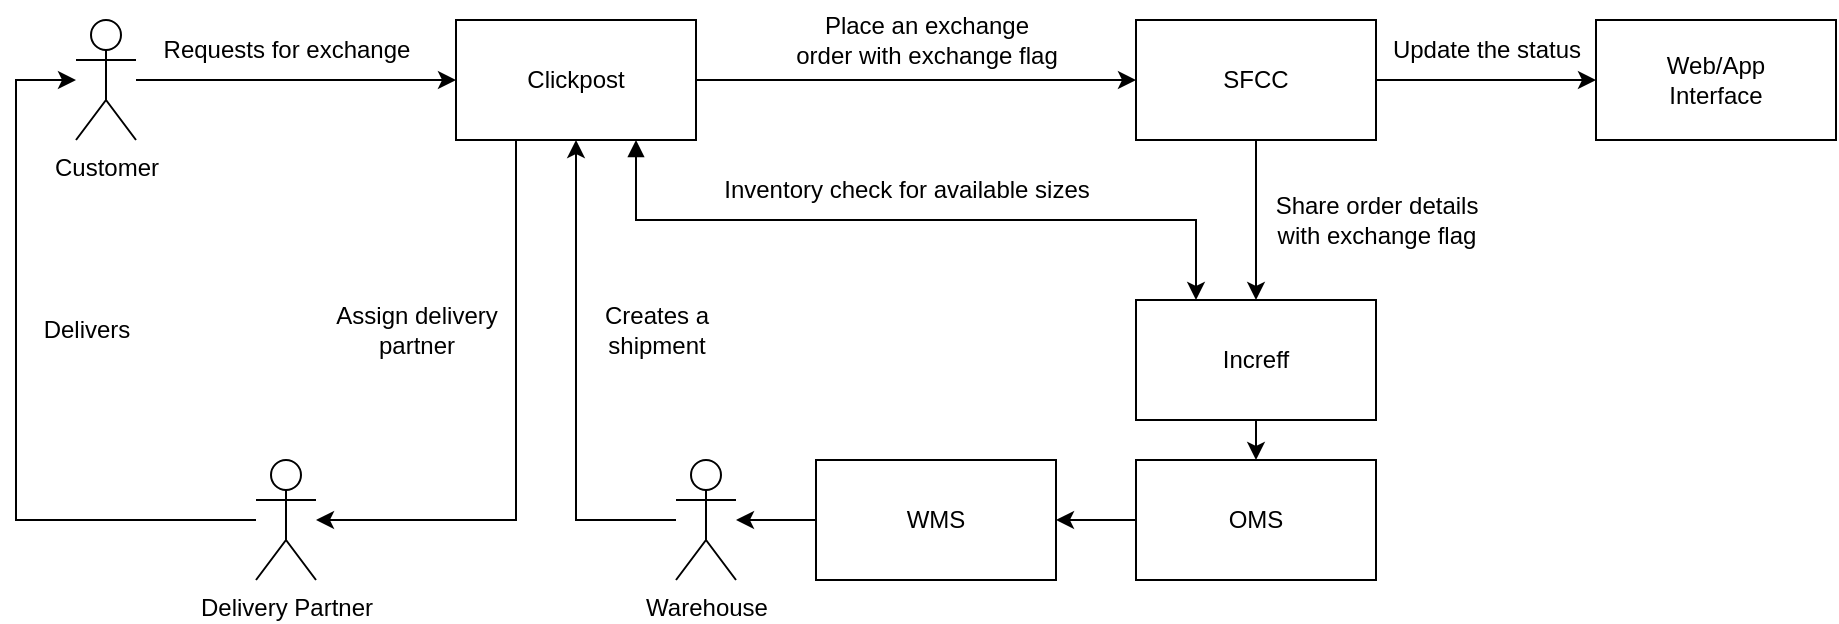 <mxfile version="21.7.5" type="github">
  <diagram id="C5RBs43oDa-KdzZeNtuy" name="Page-1">
    <mxGraphModel dx="993" dy="589" grid="1" gridSize="10" guides="1" tooltips="1" connect="1" arrows="1" fold="1" page="1" pageScale="1" pageWidth="827" pageHeight="1169" math="0" shadow="0">
      <root>
        <mxCell id="WIyWlLk6GJQsqaUBKTNV-0" />
        <mxCell id="WIyWlLk6GJQsqaUBKTNV-1" parent="WIyWlLk6GJQsqaUBKTNV-0" />
        <mxCell id="C4yKu6d96TQ9oOMbCk4U-14" style="edgeStyle=orthogonalEdgeStyle;rounded=0;orthogonalLoop=1;jettySize=auto;html=1;exitX=0.5;exitY=1;exitDx=0;exitDy=0;" edge="1" parent="WIyWlLk6GJQsqaUBKTNV-1" source="C4yKu6d96TQ9oOMbCk4U-0" target="C4yKu6d96TQ9oOMbCk4U-2">
          <mxGeometry relative="1" as="geometry" />
        </mxCell>
        <mxCell id="C4yKu6d96TQ9oOMbCk4U-38" style="edgeStyle=orthogonalEdgeStyle;rounded=0;orthogonalLoop=1;jettySize=auto;html=1;exitX=1;exitY=0.5;exitDx=0;exitDy=0;entryX=0;entryY=0.5;entryDx=0;entryDy=0;" edge="1" parent="WIyWlLk6GJQsqaUBKTNV-1" source="C4yKu6d96TQ9oOMbCk4U-0" target="C4yKu6d96TQ9oOMbCk4U-37">
          <mxGeometry relative="1" as="geometry" />
        </mxCell>
        <mxCell id="C4yKu6d96TQ9oOMbCk4U-0" value="SFCC" style="rounded=0;whiteSpace=wrap;html=1;" vertex="1" parent="WIyWlLk6GJQsqaUBKTNV-1">
          <mxGeometry x="580" y="100" width="120" height="60" as="geometry" />
        </mxCell>
        <mxCell id="C4yKu6d96TQ9oOMbCk4U-33" style="edgeStyle=orthogonalEdgeStyle;rounded=0;orthogonalLoop=1;jettySize=auto;html=1;exitX=0.5;exitY=1;exitDx=0;exitDy=0;entryX=0.5;entryY=0;entryDx=0;entryDy=0;" edge="1" parent="WIyWlLk6GJQsqaUBKTNV-1" source="C4yKu6d96TQ9oOMbCk4U-2" target="C4yKu6d96TQ9oOMbCk4U-17">
          <mxGeometry relative="1" as="geometry" />
        </mxCell>
        <mxCell id="C4yKu6d96TQ9oOMbCk4U-2" value="Increff" style="rounded=0;whiteSpace=wrap;html=1;" vertex="1" parent="WIyWlLk6GJQsqaUBKTNV-1">
          <mxGeometry x="580" y="240" width="120" height="60" as="geometry" />
        </mxCell>
        <mxCell id="C4yKu6d96TQ9oOMbCk4U-12" style="edgeStyle=orthogonalEdgeStyle;rounded=0;orthogonalLoop=1;jettySize=auto;html=1;entryX=0;entryY=0.5;entryDx=0;entryDy=0;" edge="1" parent="WIyWlLk6GJQsqaUBKTNV-1" source="C4yKu6d96TQ9oOMbCk4U-3" target="C4yKu6d96TQ9oOMbCk4U-0">
          <mxGeometry relative="1" as="geometry" />
        </mxCell>
        <mxCell id="C4yKu6d96TQ9oOMbCk4U-27" style="edgeStyle=orthogonalEdgeStyle;rounded=0;orthogonalLoop=1;jettySize=auto;html=1;exitX=0.25;exitY=1;exitDx=0;exitDy=0;" edge="1" parent="WIyWlLk6GJQsqaUBKTNV-1" source="C4yKu6d96TQ9oOMbCk4U-3" target="C4yKu6d96TQ9oOMbCk4U-26">
          <mxGeometry relative="1" as="geometry">
            <mxPoint x="190" y="350" as="targetPoint" />
            <Array as="points">
              <mxPoint x="270" y="350" />
            </Array>
          </mxGeometry>
        </mxCell>
        <mxCell id="C4yKu6d96TQ9oOMbCk4U-35" style="edgeStyle=orthogonalEdgeStyle;rounded=0;orthogonalLoop=1;jettySize=auto;html=1;exitX=0.75;exitY=1;exitDx=0;exitDy=0;entryX=0.25;entryY=0;entryDx=0;entryDy=0;startArrow=block;startFill=1;" edge="1" parent="WIyWlLk6GJQsqaUBKTNV-1" source="C4yKu6d96TQ9oOMbCk4U-3" target="C4yKu6d96TQ9oOMbCk4U-2">
          <mxGeometry relative="1" as="geometry">
            <Array as="points">
              <mxPoint x="330" y="200" />
              <mxPoint x="610" y="200" />
            </Array>
          </mxGeometry>
        </mxCell>
        <mxCell id="C4yKu6d96TQ9oOMbCk4U-3" value="Clickpost" style="rounded=0;whiteSpace=wrap;html=1;" vertex="1" parent="WIyWlLk6GJQsqaUBKTNV-1">
          <mxGeometry x="240" y="100" width="120" height="60" as="geometry" />
        </mxCell>
        <mxCell id="C4yKu6d96TQ9oOMbCk4U-10" style="edgeStyle=orthogonalEdgeStyle;rounded=0;orthogonalLoop=1;jettySize=auto;html=1;entryX=0;entryY=0.5;entryDx=0;entryDy=0;" edge="1" parent="WIyWlLk6GJQsqaUBKTNV-1" source="C4yKu6d96TQ9oOMbCk4U-6" target="C4yKu6d96TQ9oOMbCk4U-3">
          <mxGeometry relative="1" as="geometry" />
        </mxCell>
        <mxCell id="C4yKu6d96TQ9oOMbCk4U-6" value="Customer" style="shape=umlActor;verticalLabelPosition=bottom;verticalAlign=top;html=1;outlineConnect=0;" vertex="1" parent="WIyWlLk6GJQsqaUBKTNV-1">
          <mxGeometry x="50" y="100" width="30" height="60" as="geometry" />
        </mxCell>
        <mxCell id="C4yKu6d96TQ9oOMbCk4U-11" value="Requests for exchange" style="text;html=1;align=center;verticalAlign=middle;resizable=0;points=[];autosize=1;strokeColor=none;fillColor=none;" vertex="1" parent="WIyWlLk6GJQsqaUBKTNV-1">
          <mxGeometry x="80" y="100" width="150" height="30" as="geometry" />
        </mxCell>
        <mxCell id="C4yKu6d96TQ9oOMbCk4U-13" value="Place an exchange&lt;br&gt;order with exchange flag" style="text;html=1;align=center;verticalAlign=middle;resizable=0;points=[];autosize=1;strokeColor=none;fillColor=none;" vertex="1" parent="WIyWlLk6GJQsqaUBKTNV-1">
          <mxGeometry x="400" y="90" width="150" height="40" as="geometry" />
        </mxCell>
        <mxCell id="C4yKu6d96TQ9oOMbCk4U-15" value="Share order details&lt;br&gt;with exchange flag" style="text;html=1;align=center;verticalAlign=middle;resizable=0;points=[];autosize=1;strokeColor=none;fillColor=none;" vertex="1" parent="WIyWlLk6GJQsqaUBKTNV-1">
          <mxGeometry x="640" y="180" width="120" height="40" as="geometry" />
        </mxCell>
        <mxCell id="C4yKu6d96TQ9oOMbCk4U-22" style="edgeStyle=orthogonalEdgeStyle;rounded=0;orthogonalLoop=1;jettySize=auto;html=1;exitX=0;exitY=0.5;exitDx=0;exitDy=0;" edge="1" parent="WIyWlLk6GJQsqaUBKTNV-1" source="C4yKu6d96TQ9oOMbCk4U-16" target="C4yKu6d96TQ9oOMbCk4U-21">
          <mxGeometry relative="1" as="geometry" />
        </mxCell>
        <mxCell id="C4yKu6d96TQ9oOMbCk4U-16" value="WMS" style="rounded=0;whiteSpace=wrap;html=1;" vertex="1" parent="WIyWlLk6GJQsqaUBKTNV-1">
          <mxGeometry x="420" y="320" width="120" height="60" as="geometry" />
        </mxCell>
        <mxCell id="C4yKu6d96TQ9oOMbCk4U-32" style="edgeStyle=orthogonalEdgeStyle;rounded=0;orthogonalLoop=1;jettySize=auto;html=1;exitX=0;exitY=0.5;exitDx=0;exitDy=0;entryX=1;entryY=0.5;entryDx=0;entryDy=0;" edge="1" parent="WIyWlLk6GJQsqaUBKTNV-1" source="C4yKu6d96TQ9oOMbCk4U-17" target="C4yKu6d96TQ9oOMbCk4U-16">
          <mxGeometry relative="1" as="geometry" />
        </mxCell>
        <mxCell id="C4yKu6d96TQ9oOMbCk4U-17" value="OMS" style="rounded=0;whiteSpace=wrap;html=1;" vertex="1" parent="WIyWlLk6GJQsqaUBKTNV-1">
          <mxGeometry x="580" y="320" width="120" height="60" as="geometry" />
        </mxCell>
        <mxCell id="C4yKu6d96TQ9oOMbCk4U-34" style="edgeStyle=orthogonalEdgeStyle;rounded=0;orthogonalLoop=1;jettySize=auto;html=1;entryX=0.5;entryY=1;entryDx=0;entryDy=0;" edge="1" parent="WIyWlLk6GJQsqaUBKTNV-1" source="C4yKu6d96TQ9oOMbCk4U-21" target="C4yKu6d96TQ9oOMbCk4U-3">
          <mxGeometry relative="1" as="geometry">
            <Array as="points">
              <mxPoint x="300" y="350" />
            </Array>
          </mxGeometry>
        </mxCell>
        <mxCell id="C4yKu6d96TQ9oOMbCk4U-21" value="Warehouse" style="shape=umlActor;verticalLabelPosition=bottom;verticalAlign=top;html=1;outlineConnect=0;" vertex="1" parent="WIyWlLk6GJQsqaUBKTNV-1">
          <mxGeometry x="350" y="320" width="30" height="60" as="geometry" />
        </mxCell>
        <mxCell id="C4yKu6d96TQ9oOMbCk4U-25" value="Creates a&lt;br&gt;shipment" style="text;html=1;align=center;verticalAlign=middle;resizable=0;points=[];autosize=1;strokeColor=none;fillColor=none;" vertex="1" parent="WIyWlLk6GJQsqaUBKTNV-1">
          <mxGeometry x="300" y="235" width="80" height="40" as="geometry" />
        </mxCell>
        <mxCell id="C4yKu6d96TQ9oOMbCk4U-29" style="edgeStyle=orthogonalEdgeStyle;rounded=0;orthogonalLoop=1;jettySize=auto;html=1;" edge="1" parent="WIyWlLk6GJQsqaUBKTNV-1" source="C4yKu6d96TQ9oOMbCk4U-26">
          <mxGeometry relative="1" as="geometry">
            <mxPoint x="110" y="350" as="sourcePoint" />
            <mxPoint x="50" y="130" as="targetPoint" />
            <Array as="points">
              <mxPoint x="20" y="350" />
              <mxPoint x="20" y="130" />
            </Array>
          </mxGeometry>
        </mxCell>
        <mxCell id="C4yKu6d96TQ9oOMbCk4U-26" value="Delivery Partner" style="shape=umlActor;verticalLabelPosition=bottom;verticalAlign=top;html=1;outlineConnect=0;" vertex="1" parent="WIyWlLk6GJQsqaUBKTNV-1">
          <mxGeometry x="140" y="320" width="30" height="60" as="geometry" />
        </mxCell>
        <mxCell id="C4yKu6d96TQ9oOMbCk4U-28" value="Assign delivery&lt;br&gt;partner" style="text;html=1;align=center;verticalAlign=middle;resizable=0;points=[];autosize=1;strokeColor=none;fillColor=none;" vertex="1" parent="WIyWlLk6GJQsqaUBKTNV-1">
          <mxGeometry x="170" y="235" width="100" height="40" as="geometry" />
        </mxCell>
        <mxCell id="C4yKu6d96TQ9oOMbCk4U-30" value="Delivers" style="text;html=1;align=center;verticalAlign=middle;resizable=0;points=[];autosize=1;strokeColor=none;fillColor=none;" vertex="1" parent="WIyWlLk6GJQsqaUBKTNV-1">
          <mxGeometry x="20" y="240" width="70" height="30" as="geometry" />
        </mxCell>
        <mxCell id="C4yKu6d96TQ9oOMbCk4U-36" value="Inventory check for available sizes" style="text;html=1;align=center;verticalAlign=middle;resizable=0;points=[];autosize=1;strokeColor=none;fillColor=none;" vertex="1" parent="WIyWlLk6GJQsqaUBKTNV-1">
          <mxGeometry x="360" y="170" width="210" height="30" as="geometry" />
        </mxCell>
        <mxCell id="C4yKu6d96TQ9oOMbCk4U-37" value="Web/App&lt;br&gt;Interface" style="rounded=0;whiteSpace=wrap;html=1;" vertex="1" parent="WIyWlLk6GJQsqaUBKTNV-1">
          <mxGeometry x="810" y="100" width="120" height="60" as="geometry" />
        </mxCell>
        <mxCell id="C4yKu6d96TQ9oOMbCk4U-39" value="Update the status" style="text;html=1;align=center;verticalAlign=middle;resizable=0;points=[];autosize=1;strokeColor=none;fillColor=none;" vertex="1" parent="WIyWlLk6GJQsqaUBKTNV-1">
          <mxGeometry x="695" y="100" width="120" height="30" as="geometry" />
        </mxCell>
      </root>
    </mxGraphModel>
  </diagram>
</mxfile>

